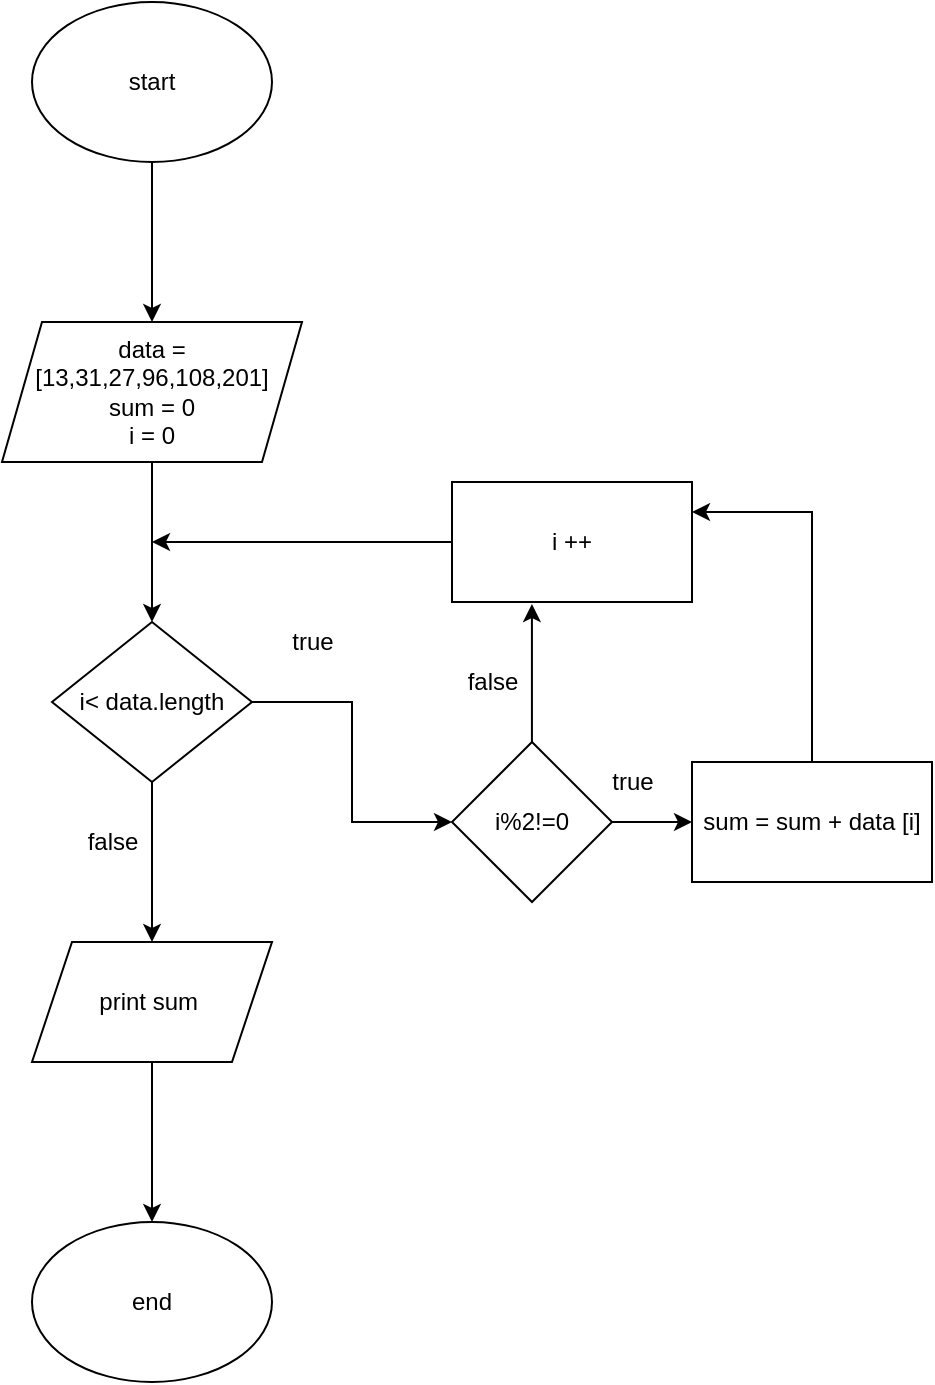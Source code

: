 <mxfile version="14.7.0" type="github">
  <diagram id="_byOAht_BGLu1u4PQ6qE" name="Page-1">
    <mxGraphModel dx="868" dy="393" grid="1" gridSize="10" guides="1" tooltips="1" connect="1" arrows="1" fold="1" page="1" pageScale="1" pageWidth="827" pageHeight="1169" math="0" shadow="0">
      <root>
        <mxCell id="0" />
        <mxCell id="1" parent="0" />
        <mxCell id="bGgMhGyFISEgwM_lC4qm-4" style="edgeStyle=orthogonalEdgeStyle;rounded=0;orthogonalLoop=1;jettySize=auto;html=1;entryX=0.5;entryY=0;entryDx=0;entryDy=0;" edge="1" parent="1" source="bGgMhGyFISEgwM_lC4qm-1" target="bGgMhGyFISEgwM_lC4qm-3">
          <mxGeometry relative="1" as="geometry" />
        </mxCell>
        <mxCell id="bGgMhGyFISEgwM_lC4qm-1" value="start" style="ellipse;whiteSpace=wrap;html=1;" vertex="1" parent="1">
          <mxGeometry x="370" y="20" width="120" height="80" as="geometry" />
        </mxCell>
        <mxCell id="bGgMhGyFISEgwM_lC4qm-6" style="edgeStyle=orthogonalEdgeStyle;rounded=0;orthogonalLoop=1;jettySize=auto;html=1;entryX=0.5;entryY=0;entryDx=0;entryDy=0;" edge="1" parent="1" source="bGgMhGyFISEgwM_lC4qm-3" target="bGgMhGyFISEgwM_lC4qm-5">
          <mxGeometry relative="1" as="geometry" />
        </mxCell>
        <mxCell id="bGgMhGyFISEgwM_lC4qm-3" value="&lt;span&gt;data = [13,31,27,96,108,201]&lt;br&gt;sum = 0&lt;br&gt;i = 0&lt;br&gt;&lt;/span&gt;" style="shape=parallelogram;perimeter=parallelogramPerimeter;whiteSpace=wrap;html=1;fixedSize=1;" vertex="1" parent="1">
          <mxGeometry x="355" y="180" width="150" height="70" as="geometry" />
        </mxCell>
        <mxCell id="bGgMhGyFISEgwM_lC4qm-8" style="edgeStyle=orthogonalEdgeStyle;rounded=0;orthogonalLoop=1;jettySize=auto;html=1;entryX=0.5;entryY=0;entryDx=0;entryDy=0;" edge="1" parent="1" source="bGgMhGyFISEgwM_lC4qm-5" target="bGgMhGyFISEgwM_lC4qm-7">
          <mxGeometry relative="1" as="geometry" />
        </mxCell>
        <mxCell id="bGgMhGyFISEgwM_lC4qm-12" style="edgeStyle=orthogonalEdgeStyle;rounded=0;orthogonalLoop=1;jettySize=auto;html=1;exitX=1;exitY=0.5;exitDx=0;exitDy=0;entryX=0;entryY=0.5;entryDx=0;entryDy=0;" edge="1" parent="1" source="bGgMhGyFISEgwM_lC4qm-5" target="bGgMhGyFISEgwM_lC4qm-9">
          <mxGeometry relative="1" as="geometry" />
        </mxCell>
        <mxCell id="bGgMhGyFISEgwM_lC4qm-5" value="i&amp;lt; data.length" style="rhombus;whiteSpace=wrap;html=1;" vertex="1" parent="1">
          <mxGeometry x="380" y="330" width="100" height="80" as="geometry" />
        </mxCell>
        <mxCell id="bGgMhGyFISEgwM_lC4qm-25" style="edgeStyle=orthogonalEdgeStyle;rounded=0;orthogonalLoop=1;jettySize=auto;html=1;entryX=0.5;entryY=0;entryDx=0;entryDy=0;" edge="1" parent="1" source="bGgMhGyFISEgwM_lC4qm-7" target="bGgMhGyFISEgwM_lC4qm-22">
          <mxGeometry relative="1" as="geometry" />
        </mxCell>
        <mxCell id="bGgMhGyFISEgwM_lC4qm-7" value="print sum&amp;nbsp;" style="shape=parallelogram;perimeter=parallelogramPerimeter;whiteSpace=wrap;html=1;fixedSize=1;" vertex="1" parent="1">
          <mxGeometry x="370" y="490" width="120" height="60" as="geometry" />
        </mxCell>
        <mxCell id="bGgMhGyFISEgwM_lC4qm-15" style="edgeStyle=orthogonalEdgeStyle;rounded=0;orthogonalLoop=1;jettySize=auto;html=1;exitX=1;exitY=0.5;exitDx=0;exitDy=0;" edge="1" parent="1" source="bGgMhGyFISEgwM_lC4qm-9" target="bGgMhGyFISEgwM_lC4qm-13">
          <mxGeometry relative="1" as="geometry" />
        </mxCell>
        <mxCell id="bGgMhGyFISEgwM_lC4qm-17" style="edgeStyle=orthogonalEdgeStyle;rounded=0;orthogonalLoop=1;jettySize=auto;html=1;entryX=0.333;entryY=1.017;entryDx=0;entryDy=0;entryPerimeter=0;" edge="1" parent="1" source="bGgMhGyFISEgwM_lC4qm-9" target="bGgMhGyFISEgwM_lC4qm-11">
          <mxGeometry relative="1" as="geometry" />
        </mxCell>
        <mxCell id="bGgMhGyFISEgwM_lC4qm-9" value="i%2!=0" style="rhombus;whiteSpace=wrap;html=1;" vertex="1" parent="1">
          <mxGeometry x="580" y="390" width="80" height="80" as="geometry" />
        </mxCell>
        <mxCell id="bGgMhGyFISEgwM_lC4qm-10" value="false" style="text;html=1;align=center;verticalAlign=middle;resizable=0;points=[];autosize=1;strokeColor=none;" vertex="1" parent="1">
          <mxGeometry x="390" y="430" width="40" height="20" as="geometry" />
        </mxCell>
        <mxCell id="bGgMhGyFISEgwM_lC4qm-21" style="edgeStyle=orthogonalEdgeStyle;rounded=0;orthogonalLoop=1;jettySize=auto;html=1;" edge="1" parent="1" source="bGgMhGyFISEgwM_lC4qm-11">
          <mxGeometry relative="1" as="geometry">
            <mxPoint x="430" y="290" as="targetPoint" />
          </mxGeometry>
        </mxCell>
        <mxCell id="bGgMhGyFISEgwM_lC4qm-11" value="i ++" style="rounded=0;whiteSpace=wrap;html=1;" vertex="1" parent="1">
          <mxGeometry x="580" y="260" width="120" height="60" as="geometry" />
        </mxCell>
        <mxCell id="bGgMhGyFISEgwM_lC4qm-19" style="edgeStyle=orthogonalEdgeStyle;rounded=0;orthogonalLoop=1;jettySize=auto;html=1;entryX=1;entryY=0.25;entryDx=0;entryDy=0;" edge="1" parent="1" source="bGgMhGyFISEgwM_lC4qm-13" target="bGgMhGyFISEgwM_lC4qm-11">
          <mxGeometry relative="1" as="geometry" />
        </mxCell>
        <mxCell id="bGgMhGyFISEgwM_lC4qm-13" value="sum = sum + data [i]" style="rounded=0;whiteSpace=wrap;html=1;" vertex="1" parent="1">
          <mxGeometry x="700" y="400" width="120" height="60" as="geometry" />
        </mxCell>
        <mxCell id="bGgMhGyFISEgwM_lC4qm-14" value="true" style="text;html=1;align=center;verticalAlign=middle;resizable=0;points=[];autosize=1;strokeColor=none;" vertex="1" parent="1">
          <mxGeometry x="490" y="330" width="40" height="20" as="geometry" />
        </mxCell>
        <mxCell id="bGgMhGyFISEgwM_lC4qm-16" value="true" style="text;html=1;align=center;verticalAlign=middle;resizable=0;points=[];autosize=1;strokeColor=none;" vertex="1" parent="1">
          <mxGeometry x="650" y="400" width="40" height="20" as="geometry" />
        </mxCell>
        <mxCell id="bGgMhGyFISEgwM_lC4qm-18" value="false" style="text;html=1;align=center;verticalAlign=middle;resizable=0;points=[];autosize=1;strokeColor=none;" vertex="1" parent="1">
          <mxGeometry x="580" y="350" width="40" height="20" as="geometry" />
        </mxCell>
        <mxCell id="bGgMhGyFISEgwM_lC4qm-22" value="end" style="ellipse;whiteSpace=wrap;html=1;" vertex="1" parent="1">
          <mxGeometry x="370" y="630" width="120" height="80" as="geometry" />
        </mxCell>
      </root>
    </mxGraphModel>
  </diagram>
</mxfile>
